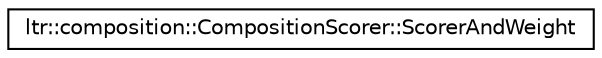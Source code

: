 digraph G
{
  edge [fontname="Helvetica",fontsize="10",labelfontname="Helvetica",labelfontsize="10"];
  node [fontname="Helvetica",fontsize="10",shape=record];
  rankdir="LR";
  Node1 [label="ltr::composition::CompositionScorer::ScorerAndWeight",height=0.2,width=0.4,color="black", fillcolor="white", style="filled",URL="$structltr_1_1composition_1_1_composition_scorer_1_1_scorer_and_weight.html"];
}
